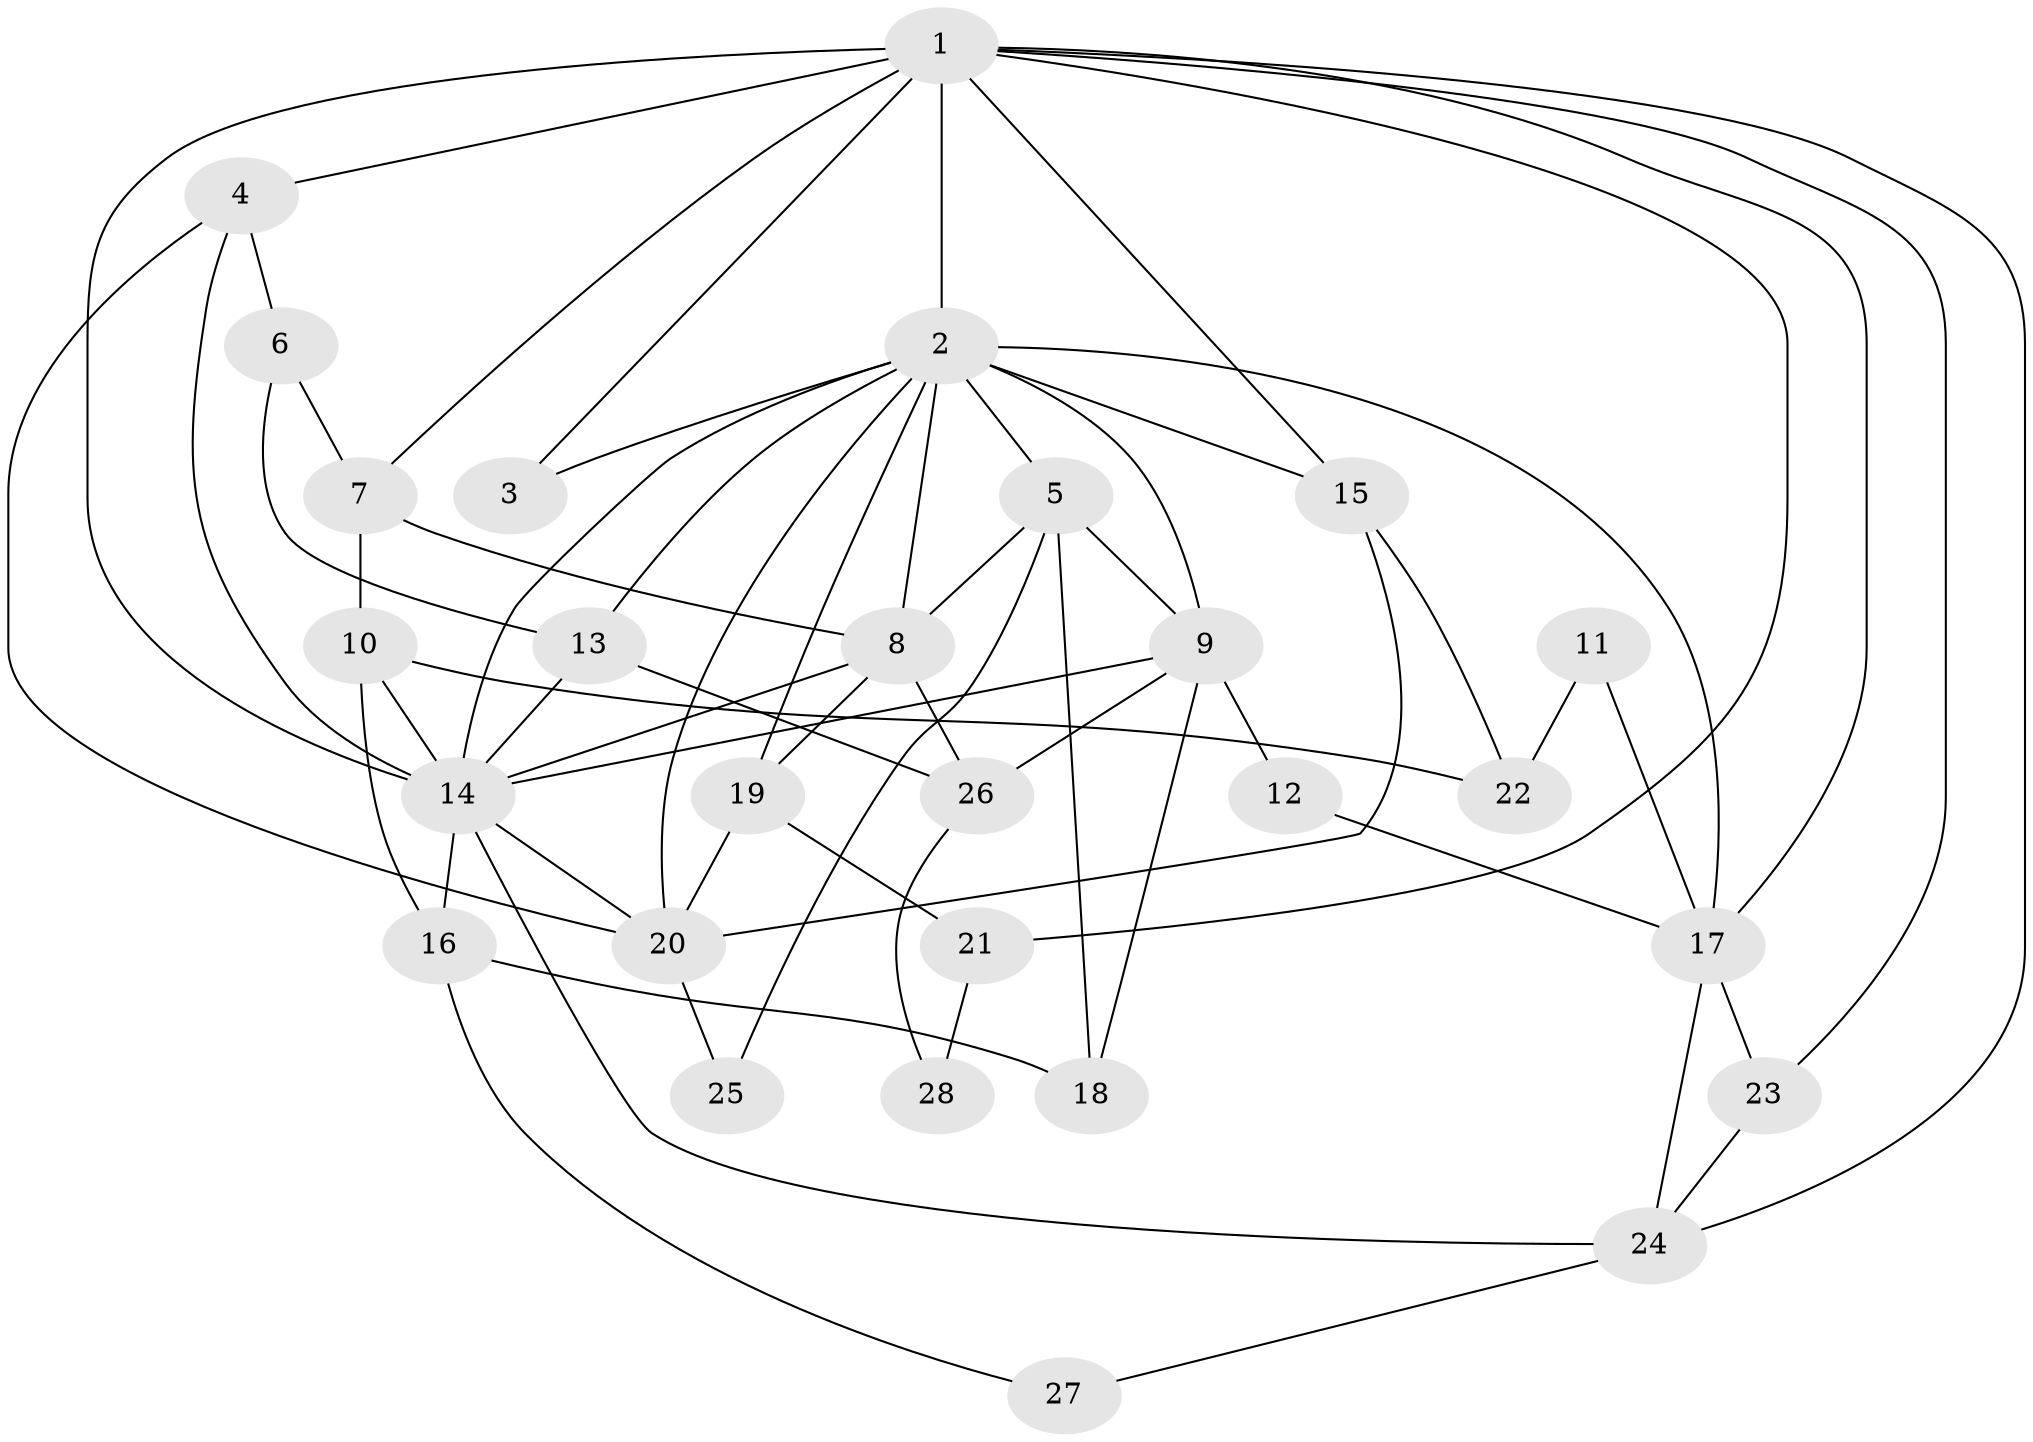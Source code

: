 // original degree distribution, {5: 0.14545454545454545, 4: 0.2909090909090909, 2: 0.12727272727272726, 3: 0.2909090909090909, 8: 0.03636363636363636, 6: 0.07272727272727272, 7: 0.03636363636363636}
// Generated by graph-tools (version 1.1) at 2025/36/03/09/25 02:36:07]
// undirected, 28 vertices, 62 edges
graph export_dot {
graph [start="1"]
  node [color=gray90,style=filled];
  1;
  2;
  3;
  4;
  5;
  6;
  7;
  8;
  9;
  10;
  11;
  12;
  13;
  14;
  15;
  16;
  17;
  18;
  19;
  20;
  21;
  22;
  23;
  24;
  25;
  26;
  27;
  28;
  1 -- 2 [weight=2.0];
  1 -- 3 [weight=1.0];
  1 -- 4 [weight=3.0];
  1 -- 7 [weight=1.0];
  1 -- 14 [weight=1.0];
  1 -- 15 [weight=1.0];
  1 -- 17 [weight=1.0];
  1 -- 21 [weight=1.0];
  1 -- 23 [weight=1.0];
  1 -- 24 [weight=1.0];
  2 -- 3 [weight=1.0];
  2 -- 5 [weight=1.0];
  2 -- 8 [weight=3.0];
  2 -- 9 [weight=3.0];
  2 -- 13 [weight=1.0];
  2 -- 14 [weight=1.0];
  2 -- 15 [weight=1.0];
  2 -- 17 [weight=1.0];
  2 -- 19 [weight=1.0];
  2 -- 20 [weight=1.0];
  4 -- 6 [weight=1.0];
  4 -- 14 [weight=3.0];
  4 -- 20 [weight=1.0];
  5 -- 8 [weight=1.0];
  5 -- 9 [weight=1.0];
  5 -- 18 [weight=1.0];
  5 -- 25 [weight=1.0];
  6 -- 7 [weight=1.0];
  6 -- 13 [weight=1.0];
  7 -- 8 [weight=1.0];
  7 -- 10 [weight=2.0];
  8 -- 14 [weight=1.0];
  8 -- 19 [weight=1.0];
  8 -- 26 [weight=1.0];
  9 -- 12 [weight=1.0];
  9 -- 14 [weight=1.0];
  9 -- 18 [weight=1.0];
  9 -- 26 [weight=1.0];
  10 -- 14 [weight=3.0];
  10 -- 16 [weight=1.0];
  10 -- 22 [weight=1.0];
  11 -- 17 [weight=1.0];
  11 -- 22 [weight=1.0];
  12 -- 17 [weight=1.0];
  13 -- 14 [weight=1.0];
  13 -- 26 [weight=1.0];
  14 -- 16 [weight=1.0];
  14 -- 20 [weight=1.0];
  14 -- 24 [weight=1.0];
  15 -- 20 [weight=1.0];
  15 -- 22 [weight=1.0];
  16 -- 18 [weight=1.0];
  16 -- 27 [weight=1.0];
  17 -- 23 [weight=1.0];
  17 -- 24 [weight=1.0];
  19 -- 20 [weight=1.0];
  19 -- 21 [weight=1.0];
  20 -- 25 [weight=1.0];
  21 -- 28 [weight=1.0];
  23 -- 24 [weight=1.0];
  24 -- 27 [weight=1.0];
  26 -- 28 [weight=1.0];
}
